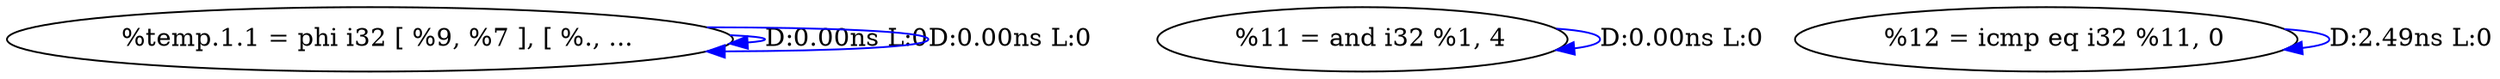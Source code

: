 digraph {
Node0x3384e90[label="  %temp.1.1 = phi i32 [ %9, %7 ], [ %., ..."];
Node0x3384e90 -> Node0x3384e90[label="D:0.00ns L:0",color=blue];
Node0x3384e90 -> Node0x3384e90[label="D:0.00ns L:0",color=blue];
Node0x3384f70[label="  %11 = and i32 %1, 4"];
Node0x3384f70 -> Node0x3384f70[label="D:0.00ns L:0",color=blue];
Node0x3385050[label="  %12 = icmp eq i32 %11, 0"];
Node0x3385050 -> Node0x3385050[label="D:2.49ns L:0",color=blue];
}
